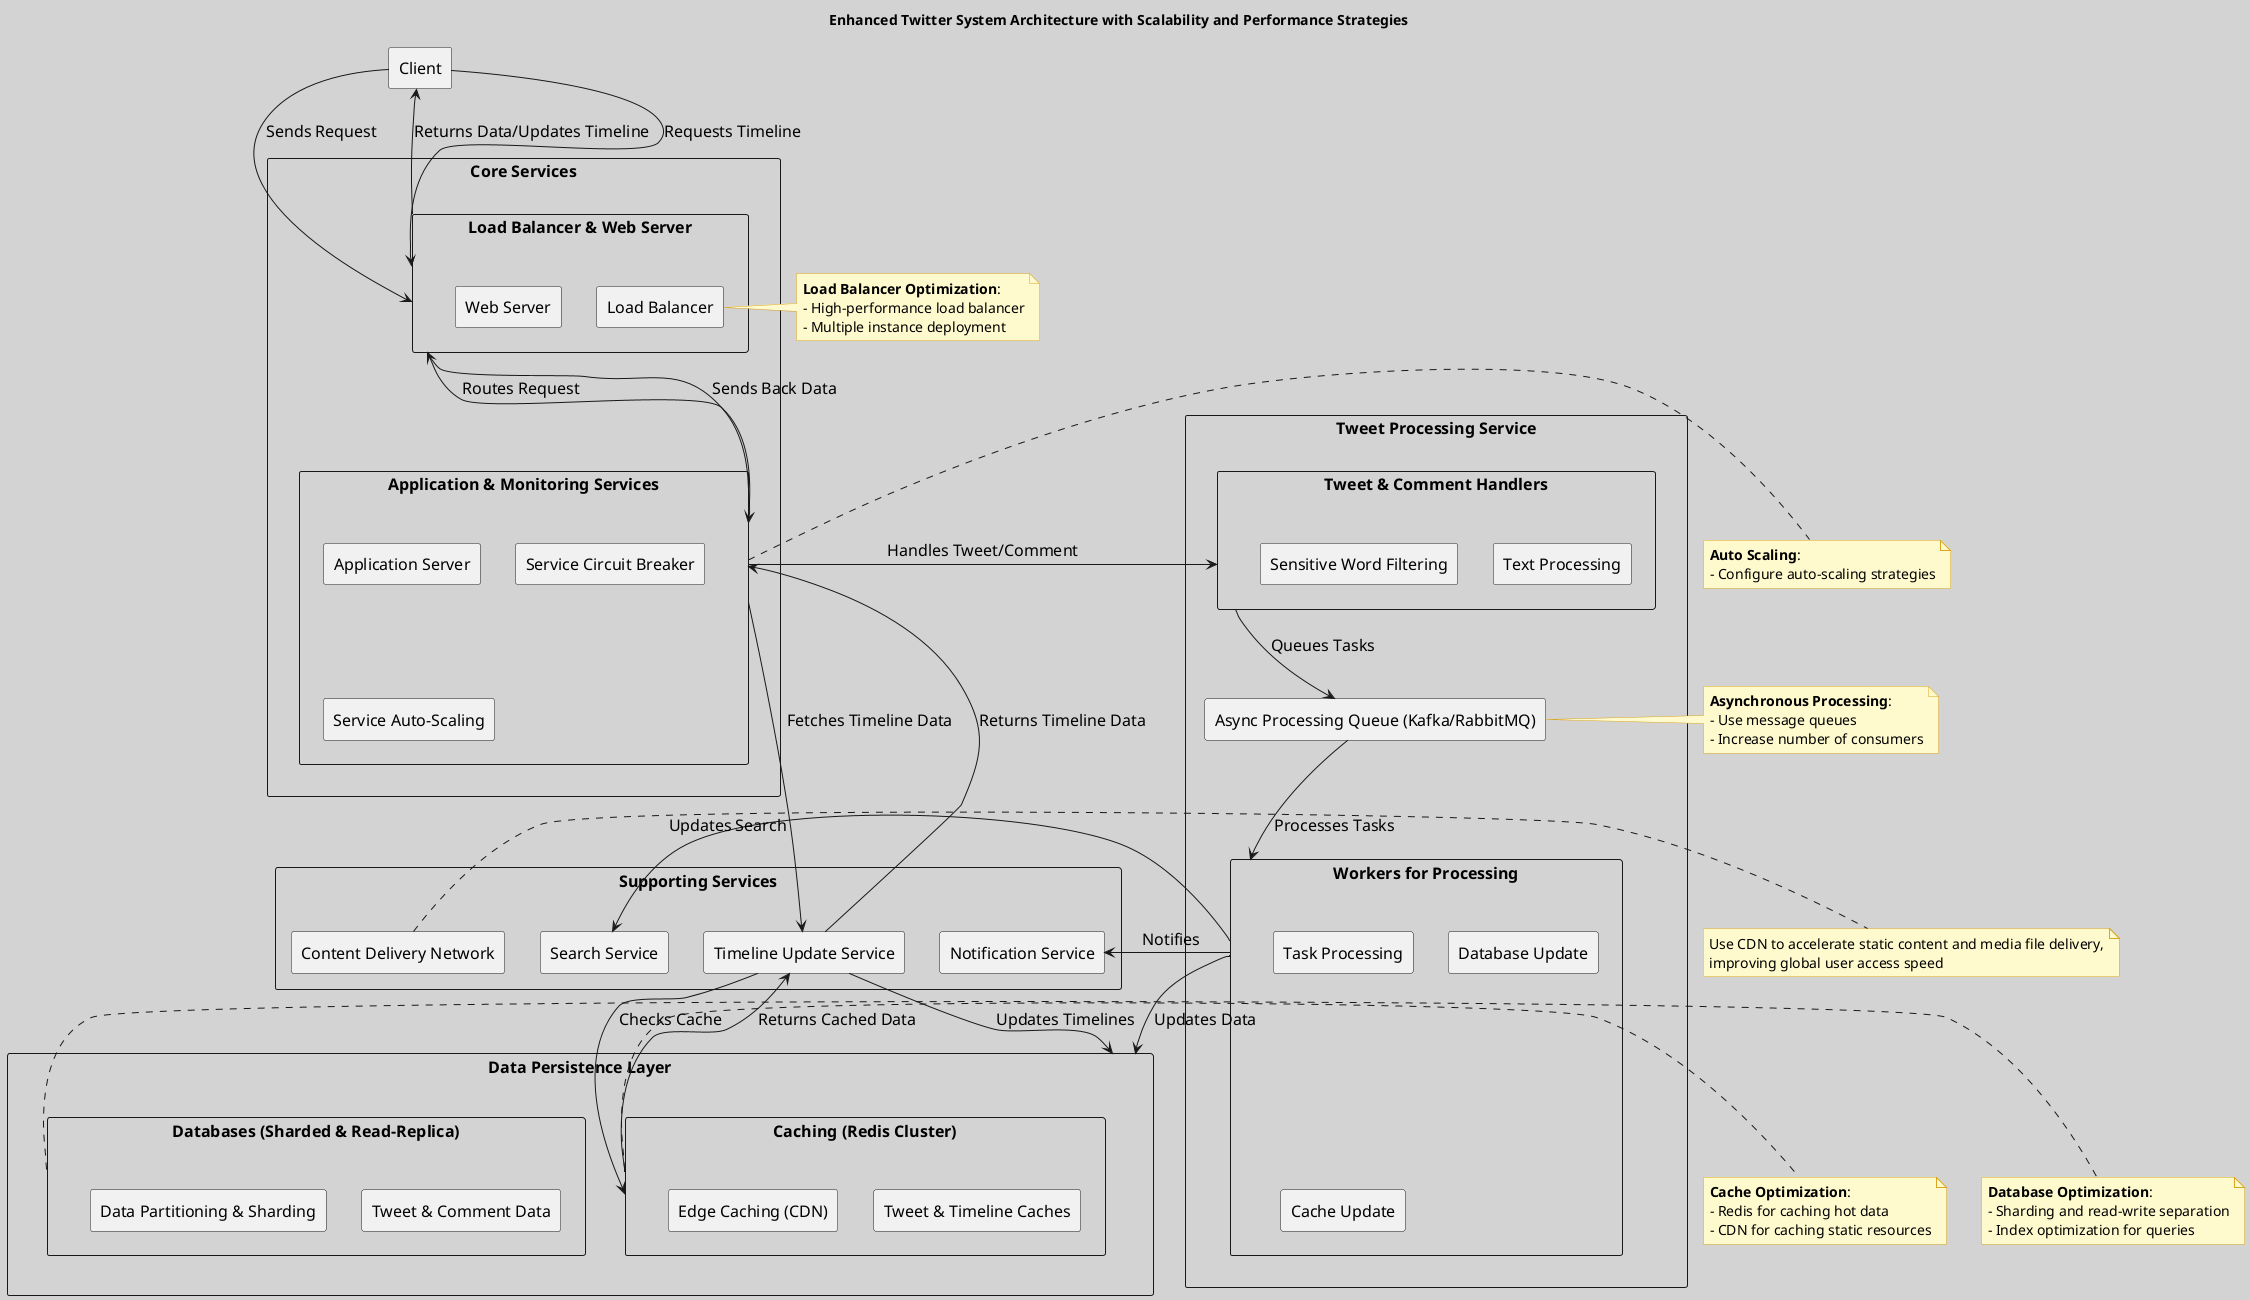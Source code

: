 @startuml

skinparam backgroundColor #D3D3D3
skinparam defaultFontName "Arial"
skinparam defaultFontSize 16
skinparam note {
  BackgroundColor #FFFACD
  BorderColor #DAA520
  FontSize 14
  FontName "Arial"
}

title Enhanced Twitter System Architecture with Scalability and Performance Strategies

rectangle "Client" as Client

rectangle "Core Services" as Core {
    rectangle "Load Balancer & Web Server" as LBWS {
        rectangle "Load Balancer" as LB
        rectangle "Web Server" as WS
    }
    rectangle "Application & Monitoring Services" as AMS {
        rectangle "Application Server" as AS
        rectangle "Service Circuit Breaker" as SCB
        rectangle "Service Auto-Scaling" as SAS
    }
}

rectangle "Tweet Processing Service" as TPS {
    rectangle "Tweet & Comment Handlers" as TCH {
        rectangle "Text Processing" as TP
        rectangle "Sensitive Word Filtering" as SWF
    }
    rectangle "Async Processing Queue (Kafka/RabbitMQ)" as APQ
    rectangle "Workers for Processing" as Workers {
        rectangle "Task Processing" as TProc
        rectangle "Database Update" as DBU
        rectangle "Cache Update" as CU
    }
}

rectangle "Supporting Services" as SS {
    rectangle "Search Service" as SSrv
    rectangle "Notification Service" as NSrv
    rectangle "Timeline Update Service" as TUS
    rectangle "Content Delivery Network" as CDN
}

rectangle "Data Persistence Layer" as DPS {
    rectangle "Caching (Redis Cluster)" as Cache {
        rectangle "Tweet & Timeline Caches" as TTC
        rectangle "Edge Caching (CDN)" as EC
    }
    rectangle "Databases (Sharded & Read-Replica)" as DB {
        rectangle "Tweet & Comment Data" as TCD
        rectangle "Data Partitioning & Sharding" as DPSH
    }
}

' Define data flows
Client -down-> LBWS : Sends Request
LBWS -down-> AMS : Routes Request
AMS -right-> TCH : Handles Tweet/Comment
TCH -down-> APQ : Queues Tasks
APQ -down-> Workers : Processes Tasks
Workers -down-> DPS : Updates Data
Workers -left-> SSrv : Updates Search
Workers -left-> NSrv : Notifies
TUS -down-> DPS : Updates Timelines
Client -left-> LBWS : Requests Timeline
AMS -down-> TUS : Fetches Timeline Data
TUS -left-> Cache : Checks Cache
Cache -down-> TUS : Returns Cached Data
TUS -up-> AMS : Returns Timeline Data
AMS -up-> LBWS : Sends Back Data
LBWS -up-> Client : Returns Data/Updates Timeline
CDN -[hidden]right-> SSrv

note right of LB
  **Load Balancer Optimization**:
  - High-performance load balancer
  - Multiple instance deployment
end note

note right of Cache
  **Cache Optimization**:
  - Redis for caching hot data
  - CDN for caching static resources
end note

note right of DB
  **Database Optimization**:
  - Sharding and read-write separation
  - Index optimization for queries
end note

note right of APQ
  **Asynchronous Processing**:
  - Use message queues
  - Increase number of consumers
end note

note right of AMS
  **Auto Scaling**:
  - Configure auto-scaling strategies
end note

note right of CDN
  Use CDN to accelerate static content and media file delivery,
  improving global user access speed
end note

@enduml
